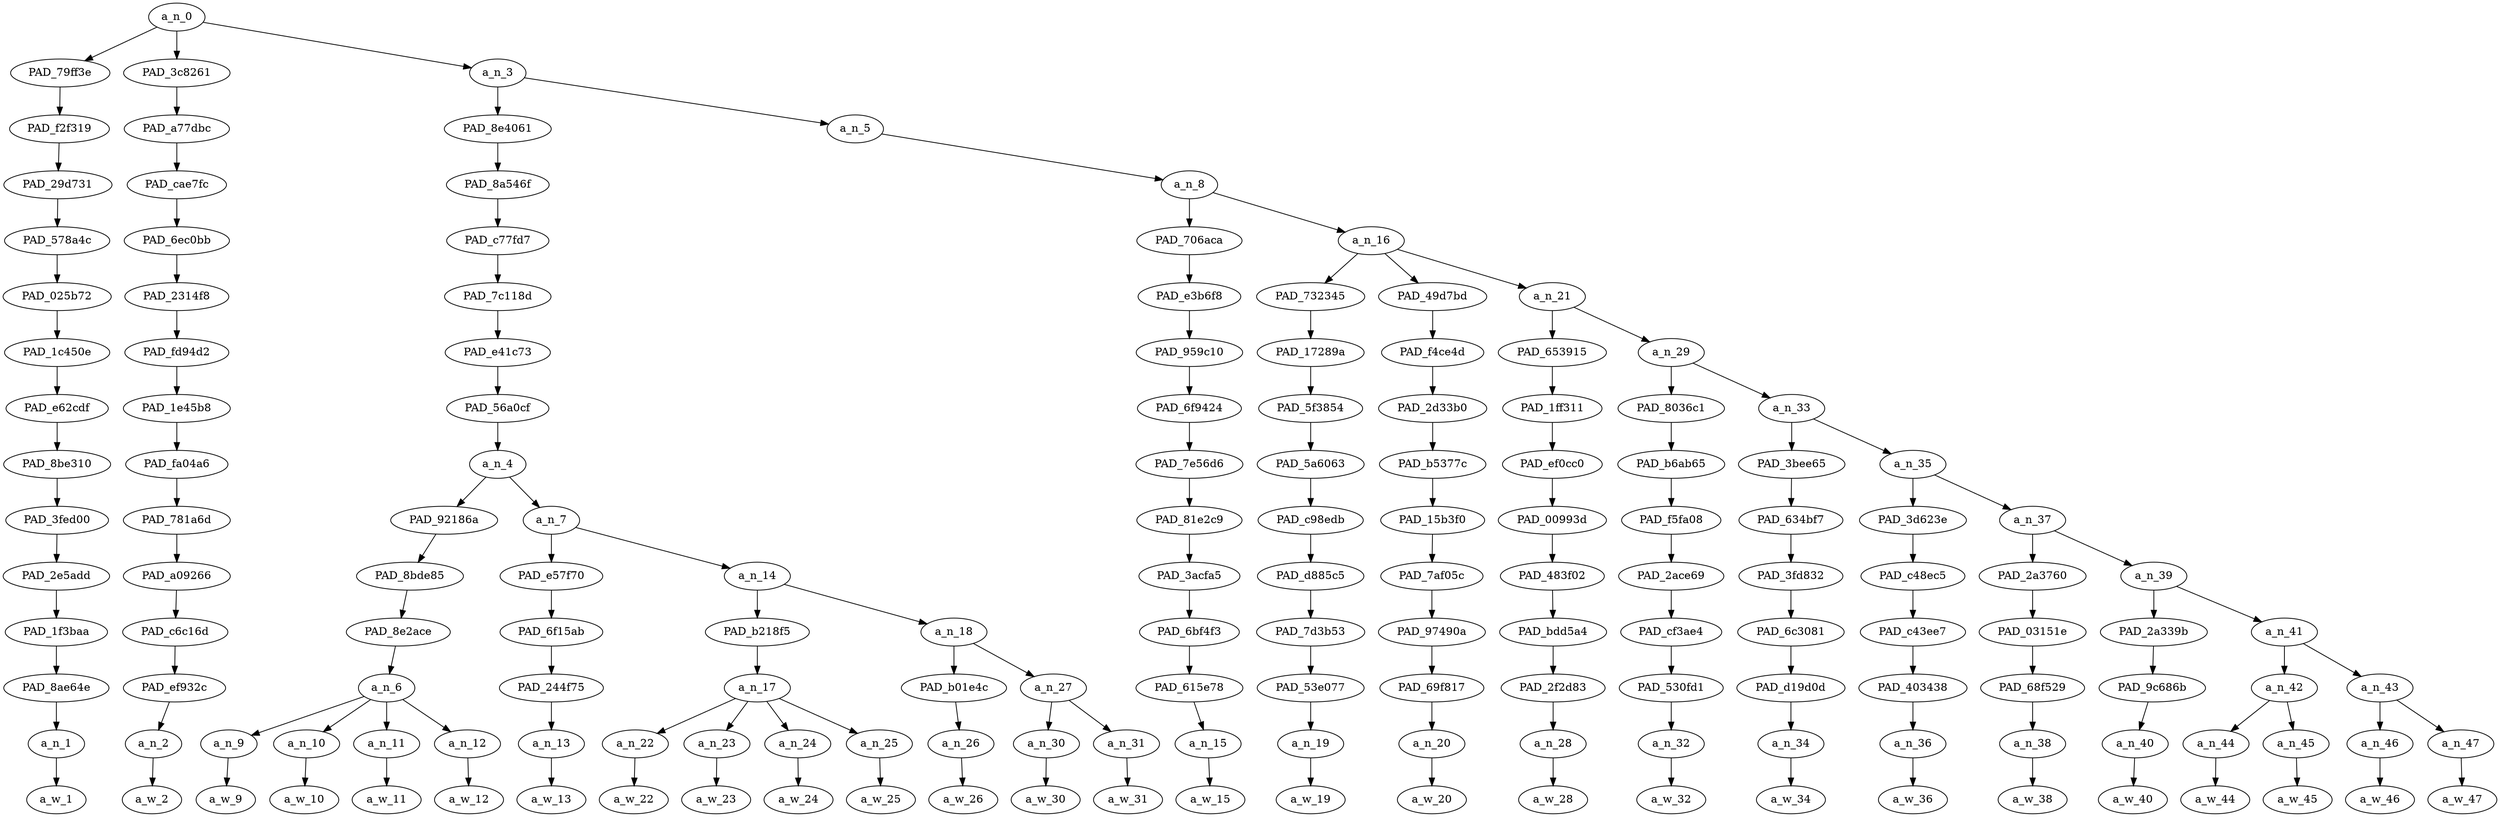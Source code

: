 strict digraph "" {
	a_n_0	[div_dir=-1,
		index=0,
		level=14,
		pos="3.8248697916666665,14!",
		text_span="[0, 1, 2, 3, 4, 5, 6, 7, 8, 9, 10, 11, 12, 13, 14, 15, 16, 17, 18, 19, 20, 21, 22, 23, 24, 25, 26]",
		value=1.00000001];
	PAD_79ff3e	[div_dir=-1,
		index=0,
		level=13,
		pos="0.0,13!",
		text_span="[0]",
		value=0.06779712];
	a_n_0 -> PAD_79ff3e;
	PAD_3c8261	[div_dir=-1,
		index=1,
		level=13,
		pos="1.0,13!",
		text_span="[1]",
		value=0.02697682];
	a_n_0 -> PAD_3c8261;
	a_n_3	[div_dir=1,
		index=2,
		level=13,
		pos="10.474609375,13!",
		text_span="[2, 3, 4, 5, 6, 7, 8, 9, 10, 11, 12, 13, 14, 15, 16, 17, 18, 19, 20, 21, 22, 23, 24, 25, 26]",
		value=0.90511737];
	a_n_0 -> a_n_3;
	PAD_f2f319	[div_dir=-1,
		index=0,
		level=12,
		pos="0.0,12!",
		text_span="[0]",
		value=0.06779712];
	PAD_79ff3e -> PAD_f2f319;
	PAD_29d731	[div_dir=-1,
		index=0,
		level=11,
		pos="0.0,11!",
		text_span="[0]",
		value=0.06779712];
	PAD_f2f319 -> PAD_29d731;
	PAD_578a4c	[div_dir=-1,
		index=0,
		level=10,
		pos="0.0,10!",
		text_span="[0]",
		value=0.06779712];
	PAD_29d731 -> PAD_578a4c;
	PAD_025b72	[div_dir=-1,
		index=0,
		level=9,
		pos="0.0,9!",
		text_span="[0]",
		value=0.06779712];
	PAD_578a4c -> PAD_025b72;
	PAD_1c450e	[div_dir=-1,
		index=0,
		level=8,
		pos="0.0,8!",
		text_span="[0]",
		value=0.06779712];
	PAD_025b72 -> PAD_1c450e;
	PAD_e62cdf	[div_dir=-1,
		index=0,
		level=7,
		pos="0.0,7!",
		text_span="[0]",
		value=0.06779712];
	PAD_1c450e -> PAD_e62cdf;
	PAD_8be310	[div_dir=-1,
		index=0,
		level=6,
		pos="0.0,6!",
		text_span="[0]",
		value=0.06779712];
	PAD_e62cdf -> PAD_8be310;
	PAD_3fed00	[div_dir=-1,
		index=0,
		level=5,
		pos="0.0,5!",
		text_span="[0]",
		value=0.06779712];
	PAD_8be310 -> PAD_3fed00;
	PAD_2e5add	[div_dir=-1,
		index=0,
		level=4,
		pos="0.0,4!",
		text_span="[0]",
		value=0.06779712];
	PAD_3fed00 -> PAD_2e5add;
	PAD_1f3baa	[div_dir=-1,
		index=0,
		level=3,
		pos="0.0,3!",
		text_span="[0]",
		value=0.06779712];
	PAD_2e5add -> PAD_1f3baa;
	PAD_8ae64e	[div_dir=-1,
		index=0,
		level=2,
		pos="0.0,2!",
		text_span="[0]",
		value=0.06779712];
	PAD_1f3baa -> PAD_8ae64e;
	a_n_1	[div_dir=-1,
		index=0,
		level=1,
		pos="0.0,1!",
		text_span="[0]",
		value=0.06779712];
	PAD_8ae64e -> a_n_1;
	a_w_1	[div_dir=0,
		index=0,
		level=0,
		pos="0,0!",
		text_span="[0]",
		value=plus];
	a_n_1 -> a_w_1;
	PAD_a77dbc	[div_dir=-1,
		index=1,
		level=12,
		pos="1.0,12!",
		text_span="[1]",
		value=0.02697682];
	PAD_3c8261 -> PAD_a77dbc;
	PAD_cae7fc	[div_dir=-1,
		index=1,
		level=11,
		pos="1.0,11!",
		text_span="[1]",
		value=0.02697682];
	PAD_a77dbc -> PAD_cae7fc;
	PAD_6ec0bb	[div_dir=-1,
		index=1,
		level=10,
		pos="1.0,10!",
		text_span="[1]",
		value=0.02697682];
	PAD_cae7fc -> PAD_6ec0bb;
	PAD_2314f8	[div_dir=-1,
		index=1,
		level=9,
		pos="1.0,9!",
		text_span="[1]",
		value=0.02697682];
	PAD_6ec0bb -> PAD_2314f8;
	PAD_fd94d2	[div_dir=-1,
		index=1,
		level=8,
		pos="1.0,8!",
		text_span="[1]",
		value=0.02697682];
	PAD_2314f8 -> PAD_fd94d2;
	PAD_1e45b8	[div_dir=-1,
		index=1,
		level=7,
		pos="1.0,7!",
		text_span="[1]",
		value=0.02697682];
	PAD_fd94d2 -> PAD_1e45b8;
	PAD_fa04a6	[div_dir=-1,
		index=1,
		level=6,
		pos="1.0,6!",
		text_span="[1]",
		value=0.02697682];
	PAD_1e45b8 -> PAD_fa04a6;
	PAD_781a6d	[div_dir=-1,
		index=1,
		level=5,
		pos="1.0,5!",
		text_span="[1]",
		value=0.02697682];
	PAD_fa04a6 -> PAD_781a6d;
	PAD_a09266	[div_dir=-1,
		index=1,
		level=4,
		pos="1.0,4!",
		text_span="[1]",
		value=0.02697682];
	PAD_781a6d -> PAD_a09266;
	PAD_c6c16d	[div_dir=-1,
		index=1,
		level=3,
		pos="1.0,3!",
		text_span="[1]",
		value=0.02697682];
	PAD_a09266 -> PAD_c6c16d;
	PAD_ef932c	[div_dir=-1,
		index=1,
		level=2,
		pos="1.0,2!",
		text_span="[1]",
		value=0.02697682];
	PAD_c6c16d -> PAD_ef932c;
	a_n_2	[div_dir=-1,
		index=1,
		level=1,
		pos="1.0,1!",
		text_span="[1]",
		value=0.02697682];
	PAD_ef932c -> a_n_2;
	a_w_2	[div_dir=0,
		index=1,
		level=0,
		pos="1,0!",
		text_span="[1]",
		value=there];
	a_n_2 -> a_w_2;
	PAD_8e4061	[div_dir=1,
		index=2,
		level=12,
		pos="5.78125,12!",
		text_span="[2, 3, 4, 5, 6, 7, 8, 9, 10, 11, 12, 13]",
		value=0.59749033];
	a_n_3 -> PAD_8e4061;
	a_n_5	[div_dir=-1,
		index=3,
		level=12,
		pos="15.16796875,12!",
		text_span="[14, 15, 16, 17, 18, 19, 20, 21, 22, 23, 24, 25, 26]",
		value=0.30760077];
	a_n_3 -> a_n_5;
	PAD_8a546f	[div_dir=1,
		index=2,
		level=11,
		pos="5.78125,11!",
		text_span="[2, 3, 4, 5, 6, 7, 8, 9, 10, 11, 12, 13]",
		value=0.59749033];
	PAD_8e4061 -> PAD_8a546f;
	PAD_c77fd7	[div_dir=1,
		index=2,
		level=10,
		pos="5.78125,10!",
		text_span="[2, 3, 4, 5, 6, 7, 8, 9, 10, 11, 12, 13]",
		value=0.59749033];
	PAD_8a546f -> PAD_c77fd7;
	PAD_7c118d	[div_dir=1,
		index=2,
		level=9,
		pos="5.78125,9!",
		text_span="[2, 3, 4, 5, 6, 7, 8, 9, 10, 11, 12, 13]",
		value=0.59749033];
	PAD_c77fd7 -> PAD_7c118d;
	PAD_e41c73	[div_dir=1,
		index=2,
		level=8,
		pos="5.78125,8!",
		text_span="[2, 3, 4, 5, 6, 7, 8, 9, 10, 11, 12, 13]",
		value=0.59749033];
	PAD_7c118d -> PAD_e41c73;
	PAD_56a0cf	[div_dir=1,
		index=2,
		level=7,
		pos="5.78125,7!",
		text_span="[2, 3, 4, 5, 6, 7, 8, 9, 10, 11, 12, 13]",
		value=0.59749033];
	PAD_e41c73 -> PAD_56a0cf;
	a_n_4	[div_dir=1,
		index=2,
		level=6,
		pos="5.78125,6!",
		text_span="[2, 3, 4, 5, 6, 7, 8, 9, 10, 11, 12, 13]",
		value=0.59749033];
	PAD_56a0cf -> a_n_4;
	PAD_92186a	[div_dir=-1,
		index=2,
		level=5,
		pos="3.5,5!",
		text_span="[2, 3, 4, 5]",
		value=0.13158836];
	a_n_4 -> PAD_92186a;
	a_n_7	[div_dir=1,
		index=3,
		level=5,
		pos="8.0625,5!",
		text_span="[6, 7, 8, 9, 10, 11, 12, 13]",
		value=0.46573764];
	a_n_4 -> a_n_7;
	PAD_8bde85	[div_dir=-1,
		index=2,
		level=4,
		pos="3.5,4!",
		text_span="[2, 3, 4, 5]",
		value=0.13158836];
	PAD_92186a -> PAD_8bde85;
	PAD_8e2ace	[div_dir=-1,
		index=2,
		level=3,
		pos="3.5,3!",
		text_span="[2, 3, 4, 5]",
		value=0.13158836];
	PAD_8bde85 -> PAD_8e2ace;
	a_n_6	[div_dir=-1,
		index=2,
		level=2,
		pos="3.5,2!",
		text_span="[2, 3, 4, 5]",
		value=0.13158836];
	PAD_8e2ace -> a_n_6;
	a_n_9	[div_dir=-1,
		index=2,
		level=1,
		pos="2.0,1!",
		text_span="[2]",
		value=0.02516255];
	a_n_6 -> a_n_9;
	a_n_10	[div_dir=-1,
		index=3,
		level=1,
		pos="3.0,1!",
		text_span="[3]",
		value=0.02937400];
	a_n_6 -> a_n_10;
	a_n_11	[div_dir=1,
		index=4,
		level=1,
		pos="4.0,1!",
		text_span="[4]",
		value=0.03681227];
	a_n_6 -> a_n_11;
	a_n_12	[div_dir=1,
		index=5,
		level=1,
		pos="5.0,1!",
		text_span="[5]",
		value=0.04022155];
	a_n_6 -> a_n_12;
	a_w_9	[div_dir=0,
		index=2,
		level=0,
		pos="2,0!",
		text_span="[2]",
		value=a];
	a_n_9 -> a_w_9;
	a_w_10	[div_dir=0,
		index=3,
		level=0,
		pos="3,0!",
		text_span="[3]",
		value=whole];
	a_n_10 -> a_w_10;
	a_w_11	[div_dir=0,
		index=4,
		level=0,
		pos="4,0!",
		text_span="[4]",
		value=modern];
	a_n_11 -> a_w_11;
	a_w_12	[div_dir=0,
		index=5,
		level=0,
		pos="5,0!",
		text_span="[5]",
		value=twist];
	a_n_12 -> a_w_12;
	PAD_e57f70	[div_dir=-1,
		index=3,
		level=4,
		pos="6.0,4!",
		text_span="[6]",
		value=0.02983838];
	a_n_7 -> PAD_e57f70;
	a_n_14	[div_dir=1,
		index=4,
		level=4,
		pos="10.125,4!",
		text_span="[7, 8, 9, 10, 11, 12, 13]",
		value=0.43569018];
	a_n_7 -> a_n_14;
	PAD_6f15ab	[div_dir=-1,
		index=3,
		level=3,
		pos="6.0,3!",
		text_span="[6]",
		value=0.02983838];
	PAD_e57f70 -> PAD_6f15ab;
	PAD_244f75	[div_dir=-1,
		index=3,
		level=2,
		pos="6.0,2!",
		text_span="[6]",
		value=0.02983838];
	PAD_6f15ab -> PAD_244f75;
	a_n_13	[div_dir=-1,
		index=6,
		level=1,
		pos="6.0,1!",
		text_span="[6]",
		value=0.02983838];
	PAD_244f75 -> a_n_13;
	a_w_13	[div_dir=0,
		index=6,
		level=0,
		pos="6,0!",
		text_span="[6]",
		value=with];
	a_n_13 -> a_w_13;
	PAD_b218f5	[div_dir=1,
		index=4,
		level=3,
		pos="8.5,3!",
		text_span="[7, 8, 9, 10]",
		value=0.31100554];
	a_n_14 -> PAD_b218f5;
	a_n_18	[div_dir=1,
		index=5,
		level=3,
		pos="11.75,3!",
		text_span="[11, 12, 13]",
		value=0.12444298];
	a_n_14 -> a_n_18;
	a_n_17	[div_dir=1,
		index=4,
		level=2,
		pos="8.5,2!",
		text_span="[7, 8, 9, 10]",
		value=0.31100554];
	PAD_b218f5 -> a_n_17;
	a_n_22	[div_dir=1,
		index=7,
		level=1,
		pos="7.0,1!",
		text_span="[7]",
		value=0.07137758];
	a_n_17 -> a_n_22;
	a_n_23	[div_dir=1,
		index=8,
		level=1,
		pos="8.0,1!",
		text_span="[8]",
		value=0.08999216];
	a_n_17 -> a_n_23;
	a_n_24	[div_dir=1,
		index=9,
		level=1,
		pos="9.0,1!",
		text_span="[9]",
		value=0.06842603];
	a_n_17 -> a_n_24;
	a_n_25	[div_dir=-1,
		index=10,
		level=1,
		pos="10.0,1!",
		text_span="[10]",
		value=0.08098412];
	a_n_17 -> a_n_25;
	a_w_22	[div_dir=0,
		index=7,
		level=0,
		pos="7,0!",
		text_span="[7]",
		value=white];
	a_n_22 -> a_w_22;
	a_w_23	[div_dir=0,
		index=8,
		level=0,
		pos="8,0!",
		text_span="[8]",
		value=racist];
	a_n_23 -> a_w_23;
	a_w_24	[div_dir=0,
		index=9,
		level=0,
		pos="9,0!",
		text_span="[9]",
		value=nationalist];
	a_n_24 -> a_w_24;
	a_w_25	[div_dir=0,
		index=10,
		level=0,
		pos="10,0!",
		text_span="[10]",
		value=terrorists];
	a_n_25 -> a_w_25;
	PAD_b01e4c	[div_dir=1,
		index=5,
		level=2,
		pos="11.0,2!",
		text_span="[11]",
		value=0.07175043];
	a_n_18 -> PAD_b01e4c;
	a_n_27	[div_dir=1,
		index=6,
		level=2,
		pos="12.5,2!",
		text_span="[12, 13]",
		value=0.05256542];
	a_n_18 -> a_n_27;
	a_n_26	[div_dir=1,
		index=11,
		level=1,
		pos="11.0,1!",
		text_span="[11]",
		value=0.07175043];
	PAD_b01e4c -> a_n_26;
	a_w_26	[div_dir=0,
		index=11,
		level=0,
		pos="11,0!",
		text_span="[11]",
		value=conspiring];
	a_n_26 -> a_w_26;
	a_n_30	[div_dir=1,
		index=12,
		level=1,
		pos="12.0,1!",
		text_span="[12]",
		value=0.01999069];
	a_n_27 -> a_n_30;
	a_n_31	[div_dir=1,
		index=13,
		level=1,
		pos="13.0,1!",
		text_span="[13]",
		value=0.03242619];
	a_n_27 -> a_n_31;
	a_w_30	[div_dir=0,
		index=12,
		level=0,
		pos="12,0!",
		text_span="[12]",
		value=with1];
	a_n_30 -> a_w_30;
	a_w_31	[div_dir=0,
		index=13,
		level=0,
		pos="13,0!",
		text_span="[13]",
		value=forces];
	a_n_31 -> a_w_31;
	a_n_8	[div_dir=-1,
		index=3,
		level=11,
		pos="15.16796875,11!",
		text_span="[14, 15, 16, 17, 18, 19, 20, 21, 22, 23, 24, 25, 26]",
		value=0.30747106];
	a_n_5 -> a_n_8;
	PAD_706aca	[div_dir=-1,
		index=3,
		level=10,
		pos="14.0,10!",
		text_span="[14]",
		value=0.01938969];
	a_n_8 -> PAD_706aca;
	a_n_16	[div_dir=-1,
		index=4,
		level=10,
		pos="16.3359375,10!",
		text_span="[15, 16, 17, 18, 19, 20, 21, 22, 23, 24, 25, 26]",
		value=0.28795166];
	a_n_8 -> a_n_16;
	PAD_e3b6f8	[div_dir=-1,
		index=3,
		level=9,
		pos="14.0,9!",
		text_span="[14]",
		value=0.01938969];
	PAD_706aca -> PAD_e3b6f8;
	PAD_959c10	[div_dir=-1,
		index=3,
		level=8,
		pos="14.0,8!",
		text_span="[14]",
		value=0.01938969];
	PAD_e3b6f8 -> PAD_959c10;
	PAD_6f9424	[div_dir=-1,
		index=3,
		level=7,
		pos="14.0,7!",
		text_span="[14]",
		value=0.01938969];
	PAD_959c10 -> PAD_6f9424;
	PAD_7e56d6	[div_dir=-1,
		index=3,
		level=6,
		pos="14.0,6!",
		text_span="[14]",
		value=0.01938969];
	PAD_6f9424 -> PAD_7e56d6;
	PAD_81e2c9	[div_dir=-1,
		index=4,
		level=5,
		pos="14.0,5!",
		text_span="[14]",
		value=0.01938969];
	PAD_7e56d6 -> PAD_81e2c9;
	PAD_3acfa5	[div_dir=-1,
		index=5,
		level=4,
		pos="14.0,4!",
		text_span="[14]",
		value=0.01938969];
	PAD_81e2c9 -> PAD_3acfa5;
	PAD_6bf4f3	[div_dir=-1,
		index=6,
		level=3,
		pos="14.0,3!",
		text_span="[14]",
		value=0.01938969];
	PAD_3acfa5 -> PAD_6bf4f3;
	PAD_615e78	[div_dir=-1,
		index=7,
		level=2,
		pos="14.0,2!",
		text_span="[14]",
		value=0.01938969];
	PAD_6bf4f3 -> PAD_615e78;
	a_n_15	[div_dir=-1,
		index=14,
		level=1,
		pos="14.0,1!",
		text_span="[14]",
		value=0.01938969];
	PAD_615e78 -> a_n_15;
	a_w_15	[div_dir=0,
		index=14,
		level=0,
		pos="14,0!",
		text_span="[14]",
		value=they];
	a_n_15 -> a_w_15;
	PAD_732345	[div_dir=-1,
		index=4,
		level=9,
		pos="15.0,9!",
		text_span="[15]",
		value=0.01761577];
	a_n_16 -> PAD_732345;
	PAD_49d7bd	[div_dir=1,
		index=5,
		level=9,
		pos="16.0,9!",
		text_span="[16]",
		value=0.01533166];
	a_n_16 -> PAD_49d7bd;
	a_n_21	[div_dir=-1,
		index=6,
		level=9,
		pos="18.0078125,9!",
		text_span="[17, 18, 19, 20, 21, 22, 23, 24, 25, 26]",
		value=0.25488301];
	a_n_16 -> a_n_21;
	PAD_17289a	[div_dir=-1,
		index=4,
		level=8,
		pos="15.0,8!",
		text_span="[15]",
		value=0.01761577];
	PAD_732345 -> PAD_17289a;
	PAD_5f3854	[div_dir=-1,
		index=4,
		level=7,
		pos="15.0,7!",
		text_span="[15]",
		value=0.01761577];
	PAD_17289a -> PAD_5f3854;
	PAD_5a6063	[div_dir=-1,
		index=4,
		level=6,
		pos="15.0,6!",
		text_span="[15]",
		value=0.01761577];
	PAD_5f3854 -> PAD_5a6063;
	PAD_c98edb	[div_dir=-1,
		index=5,
		level=5,
		pos="15.0,5!",
		text_span="[15]",
		value=0.01761577];
	PAD_5a6063 -> PAD_c98edb;
	PAD_d885c5	[div_dir=-1,
		index=6,
		level=4,
		pos="15.0,4!",
		text_span="[15]",
		value=0.01761577];
	PAD_c98edb -> PAD_d885c5;
	PAD_7d3b53	[div_dir=-1,
		index=7,
		level=3,
		pos="15.0,3!",
		text_span="[15]",
		value=0.01761577];
	PAD_d885c5 -> PAD_7d3b53;
	PAD_53e077	[div_dir=-1,
		index=8,
		level=2,
		pos="15.0,2!",
		text_span="[15]",
		value=0.01761577];
	PAD_7d3b53 -> PAD_53e077;
	a_n_19	[div_dir=-1,
		index=15,
		level=1,
		pos="15.0,1!",
		text_span="[15]",
		value=0.01761577];
	PAD_53e077 -> a_n_19;
	a_w_19	[div_dir=0,
		index=15,
		level=0,
		pos="15,0!",
		text_span="[15]",
		value=do];
	a_n_19 -> a_w_19;
	PAD_f4ce4d	[div_dir=1,
		index=5,
		level=8,
		pos="16.0,8!",
		text_span="[16]",
		value=0.01533166];
	PAD_49d7bd -> PAD_f4ce4d;
	PAD_2d33b0	[div_dir=1,
		index=5,
		level=7,
		pos="16.0,7!",
		text_span="[16]",
		value=0.01533166];
	PAD_f4ce4d -> PAD_2d33b0;
	PAD_b5377c	[div_dir=1,
		index=5,
		level=6,
		pos="16.0,6!",
		text_span="[16]",
		value=0.01533166];
	PAD_2d33b0 -> PAD_b5377c;
	PAD_15b3f0	[div_dir=1,
		index=6,
		level=5,
		pos="16.0,5!",
		text_span="[16]",
		value=0.01533166];
	PAD_b5377c -> PAD_15b3f0;
	PAD_7af05c	[div_dir=1,
		index=7,
		level=4,
		pos="16.0,4!",
		text_span="[16]",
		value=0.01533166];
	PAD_15b3f0 -> PAD_7af05c;
	PAD_97490a	[div_dir=1,
		index=8,
		level=3,
		pos="16.0,3!",
		text_span="[16]",
		value=0.01533166];
	PAD_7af05c -> PAD_97490a;
	PAD_69f817	[div_dir=1,
		index=9,
		level=2,
		pos="16.0,2!",
		text_span="[16]",
		value=0.01533166];
	PAD_97490a -> PAD_69f817;
	a_n_20	[div_dir=1,
		index=16,
		level=1,
		pos="16.0,1!",
		text_span="[16]",
		value=0.01533166];
	PAD_69f817 -> a_n_20;
	a_w_20	[div_dir=0,
		index=16,
		level=0,
		pos="16,0!",
		text_span="[16]",
		value=not];
	a_n_20 -> a_w_20;
	PAD_653915	[div_dir=1,
		index=6,
		level=8,
		pos="17.0,8!",
		text_span="[17]",
		value=0.02193451];
	a_n_21 -> PAD_653915;
	a_n_29	[div_dir=-1,
		index=7,
		level=8,
		pos="19.015625,8!",
		text_span="[18, 19, 20, 21, 22, 23, 24, 25, 26]",
		value=0.23281596];
	a_n_21 -> a_n_29;
	PAD_1ff311	[div_dir=1,
		index=6,
		level=7,
		pos="17.0,7!",
		text_span="[17]",
		value=0.02193451];
	PAD_653915 -> PAD_1ff311;
	PAD_ef0cc0	[div_dir=1,
		index=6,
		level=6,
		pos="17.0,6!",
		text_span="[17]",
		value=0.02193451];
	PAD_1ff311 -> PAD_ef0cc0;
	PAD_00993d	[div_dir=1,
		index=7,
		level=5,
		pos="17.0,5!",
		text_span="[17]",
		value=0.02193451];
	PAD_ef0cc0 -> PAD_00993d;
	PAD_483f02	[div_dir=1,
		index=8,
		level=4,
		pos="17.0,4!",
		text_span="[17]",
		value=0.02193451];
	PAD_00993d -> PAD_483f02;
	PAD_bdd5a4	[div_dir=1,
		index=9,
		level=3,
		pos="17.0,3!",
		text_span="[17]",
		value=0.02193451];
	PAD_483f02 -> PAD_bdd5a4;
	PAD_2f2d83	[div_dir=1,
		index=10,
		level=2,
		pos="17.0,2!",
		text_span="[17]",
		value=0.02193451];
	PAD_bdd5a4 -> PAD_2f2d83;
	a_n_28	[div_dir=1,
		index=17,
		level=1,
		pos="17.0,1!",
		text_span="[17]",
		value=0.02193451];
	PAD_2f2d83 -> a_n_28;
	a_w_28	[div_dir=0,
		index=17,
		level=0,
		pos="17,0!",
		text_span="[17]",
		value=understand];
	a_n_28 -> a_w_28;
	PAD_8036c1	[div_dir=-1,
		index=7,
		level=7,
		pos="18.0,7!",
		text_span="[18]",
		value=0.01536310];
	a_n_29 -> PAD_8036c1;
	a_n_33	[div_dir=-1,
		index=8,
		level=7,
		pos="20.03125,7!",
		text_span="[19, 20, 21, 22, 23, 24, 25, 26]",
		value=0.21730841];
	a_n_29 -> a_n_33;
	PAD_b6ab65	[div_dir=-1,
		index=7,
		level=6,
		pos="18.0,6!",
		text_span="[18]",
		value=0.01536310];
	PAD_8036c1 -> PAD_b6ab65;
	PAD_f5fa08	[div_dir=-1,
		index=8,
		level=5,
		pos="18.0,5!",
		text_span="[18]",
		value=0.01536310];
	PAD_b6ab65 -> PAD_f5fa08;
	PAD_2ace69	[div_dir=-1,
		index=9,
		level=4,
		pos="18.0,4!",
		text_span="[18]",
		value=0.01536310];
	PAD_f5fa08 -> PAD_2ace69;
	PAD_cf3ae4	[div_dir=-1,
		index=10,
		level=3,
		pos="18.0,3!",
		text_span="[18]",
		value=0.01536310];
	PAD_2ace69 -> PAD_cf3ae4;
	PAD_530fd1	[div_dir=-1,
		index=11,
		level=2,
		pos="18.0,2!",
		text_span="[18]",
		value=0.01536310];
	PAD_cf3ae4 -> PAD_530fd1;
	a_n_32	[div_dir=-1,
		index=18,
		level=1,
		pos="18.0,1!",
		text_span="[18]",
		value=0.01536310];
	PAD_530fd1 -> a_n_32;
	a_w_32	[div_dir=0,
		index=18,
		level=0,
		pos="18,0!",
		text_span="[18]",
		value=from];
	a_n_32 -> a_w_32;
	PAD_3bee65	[div_dir=-1,
		index=8,
		level=6,
		pos="19.0,6!",
		text_span="[19]",
		value=0.02133158];
	a_n_33 -> PAD_3bee65;
	a_n_35	[div_dir=-1,
		index=9,
		level=6,
		pos="21.0625,6!",
		text_span="[20, 21, 22, 23, 24, 25, 26]",
		value=0.19583087];
	a_n_33 -> a_n_35;
	PAD_634bf7	[div_dir=-1,
		index=9,
		level=5,
		pos="19.0,5!",
		text_span="[19]",
		value=0.02133158];
	PAD_3bee65 -> PAD_634bf7;
	PAD_3fd832	[div_dir=-1,
		index=10,
		level=4,
		pos="19.0,4!",
		text_span="[19]",
		value=0.02133158];
	PAD_634bf7 -> PAD_3fd832;
	PAD_6c3081	[div_dir=-1,
		index=11,
		level=3,
		pos="19.0,3!",
		text_span="[19]",
		value=0.02133158];
	PAD_3fd832 -> PAD_6c3081;
	PAD_d19d0d	[div_dir=-1,
		index=12,
		level=2,
		pos="19.0,2!",
		text_span="[19]",
		value=0.02133158];
	PAD_6c3081 -> PAD_d19d0d;
	a_n_34	[div_dir=-1,
		index=19,
		level=1,
		pos="19.0,1!",
		text_span="[19]",
		value=0.02133158];
	PAD_d19d0d -> a_n_34;
	a_w_34	[div_dir=0,
		index=19,
		level=0,
		pos="19,0!",
		text_span="[19]",
		value=fear];
	a_n_34 -> a_w_34;
	PAD_3d623e	[div_dir=1,
		index=10,
		level=5,
		pos="20.0,5!",
		text_span="[20]",
		value=0.01625504];
	a_n_35 -> PAD_3d623e;
	a_n_37	[div_dir=-1,
		index=11,
		level=5,
		pos="22.125,5!",
		text_span="[21, 22, 23, 24, 25, 26]",
		value=0.17943972];
	a_n_35 -> a_n_37;
	PAD_c48ec5	[div_dir=1,
		index=11,
		level=4,
		pos="20.0,4!",
		text_span="[20]",
		value=0.01625504];
	PAD_3d623e -> PAD_c48ec5;
	PAD_c43ee7	[div_dir=1,
		index=12,
		level=3,
		pos="20.0,3!",
		text_span="[20]",
		value=0.01625504];
	PAD_c48ec5 -> PAD_c43ee7;
	PAD_403438	[div_dir=1,
		index=13,
		level=2,
		pos="20.0,2!",
		text_span="[20]",
		value=0.01625504];
	PAD_c43ee7 -> PAD_403438;
	a_n_36	[div_dir=1,
		index=20,
		level=1,
		pos="20.0,1!",
		text_span="[20]",
		value=0.01625504];
	PAD_403438 -> a_n_36;
	a_w_36	[div_dir=0,
		index=20,
		level=0,
		pos="20,0!",
		text_span="[20]",
		value=of];
	a_n_36 -> a_w_36;
	PAD_2a3760	[div_dir=-1,
		index=12,
		level=4,
		pos="21.0,4!",
		text_span="[21]",
		value=0.02598045];
	a_n_37 -> PAD_2a3760;
	a_n_39	[div_dir=-1,
		index=13,
		level=4,
		pos="23.25,4!",
		text_span="[22, 23, 24, 25, 26]",
		value=0.15331231];
	a_n_37 -> a_n_39;
	PAD_03151e	[div_dir=-1,
		index=13,
		level=3,
		pos="21.0,3!",
		text_span="[21]",
		value=0.02598045];
	PAD_2a3760 -> PAD_03151e;
	PAD_68f529	[div_dir=-1,
		index=14,
		level=2,
		pos="21.0,2!",
		text_span="[21]",
		value=0.02598045];
	PAD_03151e -> PAD_68f529;
	a_n_38	[div_dir=-1,
		index=21,
		level=1,
		pos="21.0,1!",
		text_span="[21]",
		value=0.02598045];
	PAD_68f529 -> a_n_38;
	a_w_38	[div_dir=0,
		index=21,
		level=0,
		pos="21,0!",
		text_span="[21]",
		value=change];
	a_n_38 -> a_w_38;
	PAD_2a339b	[div_dir=-1,
		index=14,
		level=3,
		pos="22.0,3!",
		text_span="[22]",
		value=0.01710132];
	a_n_39 -> PAD_2a339b;
	a_n_41	[div_dir=-1,
		index=15,
		level=3,
		pos="24.5,3!",
		text_span="[23, 24, 25, 26]",
		value=0.13605835];
	a_n_39 -> a_n_41;
	PAD_9c686b	[div_dir=-1,
		index=15,
		level=2,
		pos="22.0,2!",
		text_span="[22]",
		value=0.01710132];
	PAD_2a339b -> PAD_9c686b;
	a_n_40	[div_dir=-1,
		index=22,
		level=1,
		pos="22.0,1!",
		text_span="[22]",
		value=0.01710132];
	PAD_9c686b -> a_n_40;
	a_w_40	[div_dir=0,
		index=22,
		level=0,
		pos="22,0!",
		text_span="[22]",
		value=from1];
	a_n_40 -> a_w_40;
	a_n_42	[div_dir=1,
		index=16,
		level=2,
		pos="23.5,2!",
		text_span="[23, 24]",
		value=0.04932389];
	a_n_41 -> a_n_42;
	a_n_43	[div_dir=-1,
		index=17,
		level=2,
		pos="25.5,2!",
		text_span="[25, 26]",
		value=0.08659973];
	a_n_41 -> a_n_43;
	a_n_44	[div_dir=1,
		index=23,
		level=1,
		pos="23.0,1!",
		text_span="[23]",
		value=0.02080779];
	a_n_42 -> a_n_44;
	a_n_45	[div_dir=1,
		index=24,
		level=1,
		pos="24.0,1!",
		text_span="[24]",
		value=0.02847488];
	a_n_42 -> a_n_45;
	a_w_44	[div_dir=0,
		index=23,
		level=0,
		pos="23,0!",
		text_span="[23]",
		value=this];
	a_n_44 -> a_w_44;
	a_w_45	[div_dir=0,
		index=24,
		level=0,
		pos="24,0!",
		text_span="[24]",
		value=wave];
	a_n_45 -> a_w_45;
	a_n_46	[div_dir=1,
		index=25,
		level=1,
		pos="25.0,1!",
		text_span="[25]",
		value=0.01951904];
	a_n_43 -> a_n_46;
	a_n_47	[div_dir=-1,
		index=26,
		level=1,
		pos="26.0,1!",
		text_span="[26]",
		value=0.06683686];
	a_n_43 -> a_n_47;
	a_w_46	[div_dir=0,
		index=25,
		level=0,
		pos="25,0!",
		text_span="[25]",
		value=of1];
	a_n_46 -> a_w_46;
	a_w_47	[div_dir=0,
		index=26,
		level=0,
		pos="26,0!",
		text_span="[26]",
		value=refugees];
	a_n_47 -> a_w_47;
}
